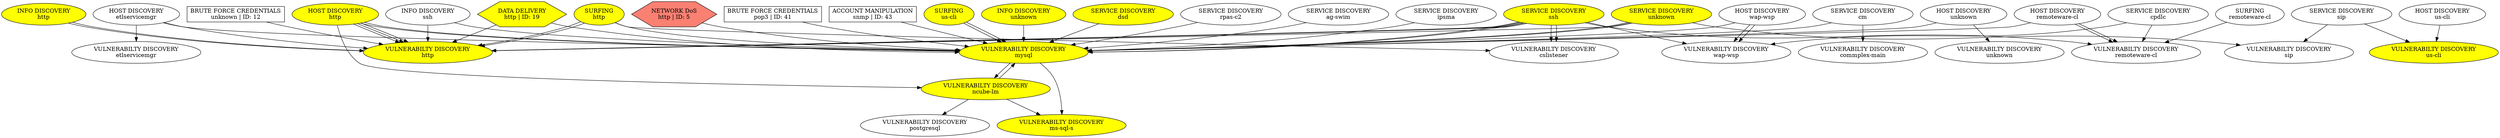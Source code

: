 digraph "" {
	"VULNERABILTY DISCOVERY
mysql"	[fillcolor=yellow,
		shape=oval,
		style=filled,
		tooltip="\"ET SCAN Suspicious inbound to mySQL port 3306
ET SCAN Suspicious inbound to MSSQL port 1433
ET SCAN Suspicious inbound to PostgreSQL \
port 5432
ET SCAN Nikto Web App Scan in Progress
ET SCAN Suspicious inbound to Oracle SQL port 1521
ET SCAN Suspicious inbound to \
mSQL port 4333\""];
	"VULNERABILTY DISCOVERY
ms-sql-s"	[fillcolor=yellow,
		shape=oval,
		style=filled,
		tooltip="\"ET SCAN Suspicious inbound to mySQL port 3306
ET SCAN Suspicious inbound to MSSQL port 1433
ET SCAN Suspicious inbound to PostgreSQL \
port 5432
ET SCAN Suspicious inbound to Oracle SQL port 1521
ET SCAN Suspicious inbound to mSQL port 4333\""];
	"VULNERABILTY DISCOVERY
mysql" -> "VULNERABILTY DISCOVERY
ms-sql-s"	[key=0,
		data="{'color': 'purple', 'fontcolor': '\"purple\"', 'label': '\"start_next: 03/11/18, 16:25:48\ngap: 979sec\nend_prev: 03/11/18, 16:09:29\"'}"];
	"VULNERABILTY DISCOVERY
ncube-lm"	[fillcolor=yellow,
		shape=oval,
		style=filled,
		tooltip="\"ET SCAN Suspicious inbound to mySQL port 3306
ET SCAN Suspicious inbound to Oracle SQL port 1521\""];
	"VULNERABILTY DISCOVERY
mysql" -> "VULNERABILTY DISCOVERY
ncube-lm"	[key=0,
		data="{'color': 'purple', 'fontcolor': '\"purple\"', 'label': '\"start_next: 03/11/18, 15:28:21\ngap: 4144sec\nend_prev: 03/11/18, 14:19:\
17\"'}"];
	"VULNERABILTY DISCOVERY
http"	[fillcolor=yellow,
		shape=oval,
		style=filled,
		tooltip="\"ET SCAN Suspicious inbound to mySQL port 3306
ET SCAN Suspicious inbound to MSSQL port 1433
ET SCAN Nikto Web App Scan in Progress
\
ET SCAN Suspicious inbound to PostgreSQL port 5432
ET SCAN Suspicious inbound to Oracle SQL port 1521
ET SCAN Suspicious inbound \
to mSQL port 4333\""];
	"VULNERABILTY DISCOVERY
ncube-lm" -> "VULNERABILTY DISCOVERY
mysql"	[key=0,
		data="{'color': 'purple', 'label': '<font color=\"purple\"> start_next: 03/11/18, 14:11:26<br/>gap: 494sec<br/>end_prev: 03/11/18, 14:03:\
12</font><br/><font color=\"purple\"><b>Attacker: 10.0.254.201</b></font>'}"];
	"VULNERABILTY DISCOVERY
ncube-lm" -> "VULNERABILTY DISCOVERY
ms-sql-s"	[key=0,
		data="{'color': 'purple', 'label': '<font color=\"purple\"> start_next: 03/11/18, 16:25:51<br/>gap: 860sec<br/>end_prev: 03/11/18, 16:11:\
32</font><br/><font color=\"purple\"><b>Attacker: 10.0.254.201</b></font>'}"];
	"VULNERABILTY DISCOVERY
postgresql"	[shape=oval,
		tooltip="\"ET SCAN Suspicious inbound to PostgreSQL port 5432
ET SCAN Suspicious inbound to MSSQL port 1433
ET SCAN Suspicious inbound to \
mSQL port 4333\""];
	"VULNERABILTY DISCOVERY
ncube-lm" -> "VULNERABILTY DISCOVERY
postgresql"	[key=0,
		data="{'color': 'purple', 'fontcolor': '\"purple\"', 'label': '\"start_next: 03/11/18, 15:57:59\ngap: 1782sec\nend_prev: 03/11/18, 15:28:\
17\"'}"];
	"VULNERABILTY DISCOVERY
cslistener"	[shape=oval,
		tooltip="\"ET SCAN Nikto Web App Scan in Progress\""];
	"VULNERABILTY DISCOVERY
remoteware-cl"	[shape=oval,
		tooltip="\"ET SCAN Nikto Web App Scan in Progress\""];
	"VULNERABILTY DISCOVERY
wap-wsp"	[shape=oval,
		tooltip="\"ET SCAN Nikto Web App Scan in Progress\""];
	"VULNERABILTY DISCOVERY
sip"	[shape=oval,
		tooltip="\"ET SCAN Nmap Scripting Engine User-Agent Detected (Nmap NSE)\""];
	"VULNERABILTY DISCOVERY
etlservicemgr"	[shape=oval,
		tooltip="\"ET SCAN Nikto Web App Scan in Progress\""];
	"VULNERABILTY DISCOVERY
commplex-main"	[shape=oval,
		tooltip="\"ET SCAN Nikto Web App Scan in Progress\""];
	"VULNERABILTY DISCOVERY
unknown"	[shape=oval,
		tooltip="\"ET SCAN Nikto Web App Scan in Progress\""];
	"VULNERABILTY DISCOVERY
us-cli"	[fillcolor=yellow,
		shape=oval,
		style=filled,
		tooltip="\"ET SCAN Nikto Web App Scan in Progress
ETPRO WEB_SERVER SQLMap Scan Tool User Agent
ET SCAN Sqlmap SQL Injection Scan\""];
	"HOST DISCOVERY
etlservicemgr"	[shape=oval,
		tooltip="\"ET SCAN Nmap Scripting Engine User-Agent Detected (Nmap Scripting Engine)
ET SCAN Possible Nmap User-Agent Observed\""];
	"HOST DISCOVERY
etlservicemgr" -> "VULNERABILTY DISCOVERY
mysql"	[key=0,
		data="{'color': 'purple', 'fontcolor': '\"purple\"', 'label': '\"start_next: 03/11/18, 19:52:42\ngap: 6924sec\nend_prev: 03/11/18, 17:57:\
18\"'}"];
	"HOST DISCOVERY
etlservicemgr" -> "VULNERABILTY DISCOVERY
http"	[key=0,
		data="{'color': 'maroon', 'fontcolor': '\"maroon\"', 'label': '\"start_next: 03/11/18, 20:57:22\ngap: 10245sec\nend_prev: 03/11/18, 18:06:\
37\"'}"];
	"HOST DISCOVERY
etlservicemgr" -> "VULNERABILTY DISCOVERY
etlservicemgr"	[key=0,
		data="{'color': 'darkgreen', 'fontcolor': '\"darkgreen\"', 'label': '\"start_next: 03/11/18, 15:05:19\ngap: 253sec\nend_prev: 03/11/18, 15:\
01:06\"'}"];
	"SERVICE DISCOVERY
sip"	[shape=oval,
		tooltip="\"ET SCAN NMAP SIP Version Detection Script Activity\""];
	"SERVICE DISCOVERY
sip" -> "VULNERABILTY DISCOVERY
sip"	[key=0,
		data="{'color': 'blue', 'fontcolor': '\"blue\"', 'label': '\"start_next: 03/11/18, 21:13:41\ngap: 55sec\nend_prev: 03/11/18, 21:12:45\"'}"];
	"SERVICE DISCOVERY
sip" -> "VULNERABILTY DISCOVERY
us-cli"	[key=0,
		data="{'color': 'purple', 'fontcolor': '\"purple\"', 'label': '\"start_next: 03/11/18, 15:29:20\ngap: 540sec\nend_prev: 03/11/18, 15:20:20\"'}"];
	"HOST DISCOVERY
us-cli"	[shape=oval,
		tooltip="\"ET SCAN Nmap Scripting Engine User-Agent Detected (Nmap Scripting Engine)
ET SCAN Possible Nmap User-Agent Observed\""];
	"HOST DISCOVERY
us-cli" -> "VULNERABILTY DISCOVERY
us-cli"	[key=0,
		data="{'color': 'darkgreen', 'fontcolor': '\"darkgreen\"', 'label': '\"start_next: 03/11/18, 14:57:23\ngap: 50sec\nend_prev: 03/11/18, 14:\
56:33\"'}"];
	"SERVICE DISCOVERY
unknown"	[fillcolor=yellow,
		shape=oval,
		style=filled,
		tooltip="\"ET SCAN Potential VNC Scan 5800-5820
ET SCAN Potential SSH Scan
GPL ICMP_INFO PING *NIX
ET SCAN Potential VNC Scan 5900-5920
ET \
SCAN NMAP OS Detection Probe\""];
	"SERVICE DISCOVERY
unknown" -> "VULNERABILTY DISCOVERY
mysql"	[key=0,
		data="{'color': 'maroon', 'fontcolor': '\"maroon\"', 'label': '\"start_next: 03/11/18, 17:08:52\ngap: 0sec\nend_prev: 03/11/18, 17:08:52\"'}"];
	"SERVICE DISCOVERY
unknown" -> "VULNERABILTY DISCOVERY
mysql"	[key=1,
		data="{'color': 'purple', 'fontcolor': '\"purple\"', 'label': '\"start_next: 03/11/18, 21:12:41\ngap: 3879sec\nend_prev: 03/11/18, 20:08:\
01\"'}"];
	"SERVICE DISCOVERY
unknown" -> "VULNERABILTY DISCOVERY
http"	[key=0,
		data="{'color': 'darkgreen', 'fontcolor': '\"darkgreen\"', 'label': '\"start_next: 03/11/18, 22:30:13\ngap: 17172sec\nend_prev: 03/11/18, \
17:44:01\"'}"];
	"SERVICE DISCOVERY
unknown" -> "VULNERABILTY DISCOVERY
sip"	[key=0,
		data="{'color': 'blue', 'fontcolor': '\"blue\"', 'label': '\"start_next: 03/11/18, 17:54:27\ngap: 879sec\nend_prev: 03/11/18, 17:39:47\"'}"];
	"HOST DISCOVERY
http"	[fillcolor=yellow,
		shape=oval,
		style=filled,
		tooltip="\"ET SCAN Nmap Scripting Engine User-Agent Detected (Nmap Scripting Engine)
ET SCAN Possible Nmap User-Agent Observed\""];
	"HOST DISCOVERY
http" -> "VULNERABILTY DISCOVERY
mysql"	[key=0,
		data="{'color': 'magenta', 'fontcolor': '\"magenta\"', 'label': '\"start_next: 03/11/18, 14:52:47\ngap: 940sec\nend_prev: 03/11/18, 14:37:\
07\"'}"];
	"HOST DISCOVERY
http" -> "VULNERABILTY DISCOVERY
mysql"	[key=1,
		data="{'color': 'magenta', 'fontcolor': '\"magenta\"', 'label': '\"start_next: 03/11/18, 14:52:47\ngap: 940sec\nend_prev: 03/11/18, 14:37:\
07\"'}"];
	"HOST DISCOVERY
http" -> "VULNERABILTY DISCOVERY
http"	[key=0,
		data="{'color': 'darkgreen', 'fontcolor': '\"maroon\"', 'label': '<font color=\"darkgreen\"> start_next: 03/11/18, 14:42:24<br/>gap: 2sec<\
br/>end_prev: 03/11/18, 14:42:22</font><br/><font color=\"darkgreen\"><b>Attacker: 10.0.254.201</b></font>'}"];
	"HOST DISCOVERY
http" -> "VULNERABILTY DISCOVERY
http"	[key=1,
		data="{'color': 'darkgreen', 'label': '<font color=\"darkgreen\"> start_next: 03/11/18, 17:37:52<br/>gap: 4sec<br/>end_prev: 03/11/18, 17:\
37:48</font><br/><font color=\"darkgreen\"><b>Attacker: 10.0.254.204</b></font>'}"];
	"HOST DISCOVERY
http" -> "VULNERABILTY DISCOVERY
http"	[key=2,
		data="{'color': 'purple', 'fontcolor': '\"purple\"', 'label': '\"start_next: 03/11/18, 14:56:54\ngap: 1717sec\nend_prev: 03/11/18, 14:28:\
17\"'}"];
	"HOST DISCOVERY
http" -> "VULNERABILTY DISCOVERY
ncube-lm"	[key=0,
		data="{'color': 'maroon', 'fontcolor': '\"maroon\"', 'label': '\"start_next: 03/11/18, 18:55:37\ngap: 2941sec\nend_prev: 03/11/18, 18:06:\
36\"'}"];
	"DATA DELIVERY
http | ID: 19"	[fillcolor=yellow,
		shape=hexagon,
		style=filled,
		tooltip="\"ET WEB_SPECIFIC_APPS PHP-Paid4Mail RFI attempt 
ET WEB_SPECIFIC_APPS Possible eFront database.php Remote File Inclusion Attempt
\
ET WEB_SPECIFIC_APPS MAXcms fm_includes_special Parameter Remote File Inclusion Attempt
ET WEB_SPECIFIC_APPS PHP Aardvark Topsites \
PHP CONFIG PATH Remote File Include Attempt
ET WEB_SPECIFIC_APPS Possible Mambo/Joomla! com_koesubmit Component 'koesubmit.php' \
Remote File Inclusion Attempt
ET WEB_SPECIFIC_APPS SERWeb load_lang.php configdir Parameter Remote File Inclusion
ET WEB_SPECIFIC_\
APPS TECHNOTE shop_this_skin_path Parameter Remote File Inclusion
ET WEB_SPECIFIC_APPS p-Table for WordPress wptable-tinymce.php \
ABSPATH Parameter RFI Attempt
ET WEB_SPECIFIC_APPS ProjectButler RFI attempt 
ET WEB_SPECIFIC_APPS PHPOF DB_AdoDB.Class.PHP PHPOF_\
INCLUDE_PATH parameter Remote File Inclusion
ET WEB_SPECIFIC_APPS SAPID get_infochannel.inc.php Remote File inclusion Attempt
ET \
WEB_SPECIFIC_APPS Joomla Onguma Time Sheet Component onguma.class.php mosConfig_absolute_path Parameter Remote File Inclusion
ET \
WEB_SPECIFIC_APPS phptraverse mp3_id.php GLOBALS Parameter Remote File Inclusion Attempt
ET WEB_SPECIFIC_APPS Sisplet CMS komentar.php \
site_path Parameter Remote File Inclusion Attempt
ET WEB_SPECIFIC_APPS SERWeb main_prepend.php functionsdir Parameter Remote File \
Inclusion
ET WEB_SPECIFIC_APPS Mambo Component com_smf smf.php Remote File Inclusion Attempt
ET WEB_SPECIFIC_APPS OpenX phpAdsNew \
phpAds_geoPlugin Parameter Remote File Inclusion Attempt
ET WEB_SPECIFIC_APPS Enthusiast path parameter Remote File Inclusion
ET \
WEB_SPECIFIC_APPS ProdLer prodler.class.php sPath Parameter Remote File Inclusion Attempt
ET WEB_SPECIFIC_APPS PHP Classifieds class.phpmailer.php \
lang_path Parameter Remote File Inclusion Attempt
ET WEB_SPECIFIC_APPS Joomla Simple RSS Reader admin.rssreader.php mosConfig_live_\
site Parameter Remote File Inclusion
ET WEB_SPECIFIC_APPS Possible OpenSiteAdmin pageHeader.php Remote File Inclusion Attempt
ET \
WEB_SPECIFIC_APPS phpSkelSite theme parameter remote file inclusion
ET WEB_SPECIFIC_APPS PointComma pctemplate.php pcConfig Parameter \
Remote File Inclusion Attempt
ET WEB_SPECIFIC_APPS phPortal gunaysoft.php icerikyolu Parameter Remote File Inclusion
ET WEB_SPECIFIC_\
APPS OBOphiX fonctions_racine.php chemin_lib parameter Remote File Inclusion Attempt
ET WEB_SPECIFIC_APPS PHP phpMyAgenda rootagenda \
Remote File Include Attempt
ET WEB_SPECIFIC_APPS Ve-EDIT edit_htmlarea.php highlighter Parameter Remote File Inclusion
ET WEB_SPECIFIC_\
APPS MODx CMS snippet.reflect.php reflect_base Remote File Inclusion
ET WEB_SPECIFIC_APPS phPortal gunaysoft.php sayfaid Parameter \
Remote File Inclusion
ET WEB_SPECIFIC_APPS YapBB class_yapbbcooker.php cfgIncludeDirectory Parameter Remote File Inclusion\""];
	"DATA DELIVERY
http | ID: 19" -> "VULNERABILTY DISCOVERY
mysql"	[key=0,
		data="{'color': 'blue', 'fontcolor': '\"blue\"', 'label': '<font color=\"blue\"> start_next: 03/11/18, 14:39:43<br/>gap: 397sec<br/>end_prev: \
03/11/18, 14:33:06</font><br/><font color=\"blue\"><b>Attacker: 10.0.254.203</b></font>'}"];
	"DATA DELIVERY
http | ID: 19" -> "VULNERABILTY DISCOVERY
http"	[key=0,
		data="{'color': 'purple', 'fontcolor': '\"purple\"', 'label': '<font color=\"purple\"> start_next: 03/11/18, 21:22:29<br/>gap: 23128sec<br/>\
end_prev: 03/11/18, 14:57:01</font><br/><font color=\"purple\"><b>Attacker: 10.0.254.203</b></font>'}"];
	"INFO DISCOVERY
http"	[fillcolor=yellow,
		shape=oval,
		style=filled,
		tooltip="\"GPL WEB_SERVER viewcode access
GPL WEB_SERVER .htaccess access
GPL WEB_SERVER writeto.cnf access
GPL WEB_SERVER iisadmin access
\
ET WEB_SERVER PHP Easteregg Information-Disclosure (funny-logo)
ET WEB_SPECIFIC_APPS Request to Wordpress W3TC Plug-in dbcache Directory
\
GPL WEB_SERVER services.cnf access
ET WEB_SERVER PHP Easteregg Information-Disclosure (zend-logo)
GPL EXPLOIT unicode directory \
traversal attempt
ET WEB_SERVER PHP Easteregg Information-Disclosure (php-logo)
GPL WEB_SERVER service.cnf access
GPL EXPLOIT iisadmpwd \
attempt
ET WEB_SERVER PHP SESSION SuperGlobal in URI
GPL WEB_SERVER /~root access
GPL WEB_SERVER authors.pwd access
ET WEB_SERVER \
PHP ENV SuperGlobal in URI
GPL EXPLOIT .cnf access
ET POLICY Proxy TRACE Request - inbound
GPL WEB_SERVER .htpasswd access
GPL WEB_\
SERVER global.asa access
ET WEB_SERVER PHP SERVER SuperGlobal in URI
GPL EXPLOIT fpcount access
GPL WEB_SERVER globals.pl access
\
GPL WEB_SERVER 403 Forbidden
GPL WEB_SERVER service.pwd
GPL EXPLOIT ISAPI .idq attempt
ET WEB_SERVER PHP Easteregg Information-Disclosure (\
phpinfo)
GPL WEB_SERVER printenv access
GPL WEB_SERVER author.exe access
GPL EXPLOIT iissamples access
GPL EXPLOIT .htr access
ET \
WEB_SERVER PHP REQUEST SuperGlobal in URI\""];
	"INFO DISCOVERY
http" -> "VULNERABILTY DISCOVERY
http"	[key=0,
		data="{'color': 'maroon', 'fontcolor': '\"maroon\"', 'label': '\"start_next: 03/11/18, 19:21:27\ngap: -9sec\nend_prev: 03/11/18, 19:21:35\"'}"];
	"INFO DISCOVERY
http" -> "VULNERABILTY DISCOVERY
http"	[key=1,
		data="{'color': 'darkgreen', 'fontcolor': '\"darkgreen\"', 'label': '\"start_next: 03/11/18, 22:31:05\ngap: -28sec\nend_prev: 03/11/18, 22:\
31:33\"'}"];
	"SERVICE DISCOVERY
ssh"	[fillcolor=yellow,
		shape=oval,
		style=filled,
		tooltip="\"ET SCAN Potential SSH Scan\""];
	"SERVICE DISCOVERY
ssh" -> "VULNERABILTY DISCOVERY
mysql"	[key=0,
		data="{'color': 'blue', 'fontcolor': '\"blue\"', 'label': '\"start_next: 03/11/18, 14:17:06\ngap: 796sec\nend_prev: 03/11/18, 14:03:50\"'}"];
	"SERVICE DISCOVERY
ssh" -> "VULNERABILTY DISCOVERY
mysql"	[key=1,
		data="{'color': 'blue', 'fontcolor': '\"purple\"', 'label': '<font color=\"blue\"> start_next: 03/11/18, 17:13:59<br/>gap: 7610sec<br/>end_\
prev: 03/11/18, 15:07:09</font><br/><font color=\"blue\"><b>Attacker: 10.0.254.202</b></font>'}"];
	"SERVICE DISCOVERY
ssh" -> "VULNERABILTY DISCOVERY
http"	[key=0,
		data="{'color': 'purple', 'fontcolor': '\"maroon\"', 'label': '<font color=\"purple\"> start_next: 03/11/18, 17:42:48<br/>gap: 11502sec<br/>\
end_prev: 03/11/18, 14:31:06</font><br/><font color=\"purple\"><b>Attacker: 10.0.254.203</b></font>'}"];
	"SERVICE DISCOVERY
ssh" -> "VULNERABILTY DISCOVERY
http"	[key=1,
		data="{'color': 'maroon', 'fontcolor': '\"maroon\"', 'label': '\"start_next: 03/11/18, 21:44:35\ngap: -776sec\nend_prev: 03/11/18, 21:57:\
31\"'}"];
	"SERVICE DISCOVERY
ssh" -> "VULNERABILTY DISCOVERY
http"	[key=2,
		data="{'color': 'maroon', 'fontcolor': '\"maroon\"', 'label': '\"start_next: 03/11/18, 22:42:32\ngap: -6sec\nend_prev: 03/11/18, 22:42:38\"'}"];
	"SERVICE DISCOVERY
ssh" -> "VULNERABILTY DISCOVERY
cslistener"	[key=0,
		data="{'color': 'maroon', 'fontcolor': '\"maroon\"', 'label': '\"start_next: 03/11/18, 21:37:07\ngap: 212sec\nend_prev: 03/11/18, 21:33:35\"'}"];
	"SERVICE DISCOVERY
ssh" -> "VULNERABILTY DISCOVERY
cslistener"	[key=1,
		data="{'color': 'maroon', 'fontcolor': '\"maroon\"', 'label': '\"start_next: 03/11/18, 22:39:49\ngap: 368sec\nend_prev: 03/11/18, 22:33:41\"'}"];
	"SERVICE DISCOVERY
ssh" -> "VULNERABILTY DISCOVERY
remoteware-cl"	[key=0,
		data="{'color': 'maroon', 'fontcolor': '\"maroon\"', 'label': '\"start_next: 03/11/18, 21:03:29\ngap: 455sec\nend_prev: 03/11/18, 20:55:54\"'}"];
	"SERVICE DISCOVERY
ssh" -> "VULNERABILTY DISCOVERY
wap-wsp"	[key=0,
		data="{'color': 'maroon', 'fontcolor': '\"maroon\"', 'label': '\"start_next: 03/11/18, 21:09:49\ngap: 334sec\nend_prev: 03/11/18, 21:04:15\"'}"];
	"INFO DISCOVERY
ssh"	[shape=oval,
		tooltip="\"ET INFO NetSSH SSH Version String Hardcoded in Metasploit\""];
	"INFO DISCOVERY
ssh" -> "VULNERABILTY DISCOVERY
mysql"	[key=0,
		data="{'color': 'maroon', 'fontcolor': '\"maroon\"', 'label': '\"start_next: 03/11/18, 20:29:53\ngap: 781sec\nend_prev: 03/11/18, 20:16:52\"'}"];
	"INFO DISCOVERY
ssh" -> "VULNERABILTY DISCOVERY
http"	[key=0,
		data="{'color': 'maroon', 'fontcolor': '\"maroon\"', 'label': '\"start_next: 03/11/18, 20:53:37\ngap: 801sec\nend_prev: 03/11/18, 20:40:17\"'}"];
	"SURFING
http"	[fillcolor=yellow,
		shape=oval,
		style=filled,
		tooltip="\"ET WEB_SERVER WEB-PHP phpinfo access\""];
	"SURFING
http" -> "VULNERABILTY DISCOVERY
mysql"	[key=0,
		data="{'color': 'orange', 'label': '<font color=\"orange\"> start_next: 03/11/18, 15:55:13<br/>gap: 3129sec<br/>end_prev: 03/11/18, 15:03:\
04</font><br/><font color=\"orange\"><b>Attacker: 10.0.254.201</b></font>'}"];
	"SURFING
http" -> "VULNERABILTY DISCOVERY
http"	[key=0,
		data="{'color': 'magenta', 'fontcolor': '\"magenta\"', 'label': '\"start_next: 03/11/18, 15:16:52\ngap: 459sec\nend_prev: 03/11/18, 15:09:\
14\"'}"];
	"SURFING
http" -> "VULNERABILTY DISCOVERY
http"	[key=1,
		data="{'color': 'magenta', 'fontcolor': '\"magenta\"', 'label': '\"start_next: 03/11/18, 22:55:10\ngap: -8sec\nend_prev: 03/11/18, 22:55:\
19\"'}"];
	"SURFING
http" -> "VULNERABILTY DISCOVERY
cslistener"	[key=0,
		data="{'color': 'purple', 'fontcolor': '\"purple\"', 'label': '\"start_next: 03/11/18, 15:17:39\ngap: 418sec\nend_prev: 03/11/18, 15:10:41\"'}"];
	"BRUTE FORCE CREDENTIALS
unknown | ID: 12"	[shape=box,
		tooltip="\"ET SCAN Rapid IMAP Connections - Possible Brute Force Attack
ET SCAN Rapid POP3 Connections - Possible Brute Force Attack
ET SCAN \
Rapid IMAPS Connections - Possible Brute Force Attack
ET SCAN Rapid POP3S Connections - Possible Brute Force Attack\""];
	"BRUTE FORCE CREDENTIALS
unknown | ID: 12" -> "VULNERABILTY DISCOVERY
http"	[key=0,
		data="{'color': 'maroon', 'fontcolor': '\"maroon\"', 'label': '\"start_next: 03/11/18, 21:02:14\ngap: 163sec\nend_prev: 03/11/18, 20:59:31\"'}"];
	"SERVICE DISCOVERY
cm"	[shape=oval,
		tooltip="\"ET SCAN Potential VNC Scan 5900-5920
ET SCAN NMAP SIP Version Detection Script Activity
ET SCAN Potential VNC Scan 5800-5820\""];
	"SERVICE DISCOVERY
cm" -> "VULNERABILTY DISCOVERY
mysql"	[key=0,
		data="{'color': 'maroon', 'fontcolor': '\"maroon\"', 'label': '\"start_next: 03/11/18, 17:40:00\ngap: 1868sec\nend_prev: 03/11/18, 17:08:\
52\"'}"];
	"SERVICE DISCOVERY
cm" -> "VULNERABILTY DISCOVERY
commplex-main"	[key=0,
		data="{'color': 'blue', 'fontcolor': '\"blue\"', 'label': '\"start_next: 03/11/18, 17:50:22\ngap: 451sec\nend_prev: 03/11/18, 17:42:51\"'}"];
	"SERVICE DISCOVERY
cpdlc"	[shape=oval,
		tooltip="\"ET SCAN Potential VNC Scan 5900-5920
ET SCAN Potential VNC Scan 5800-5820\""];
	"SERVICE DISCOVERY
cpdlc" -> "VULNERABILTY DISCOVERY
remoteware-cl"	[key=0,
		data="{'color': 'maroon', 'fontcolor': '\"maroon\"', 'label': '\"start_next: 03/11/18, 19:26:10\ngap: 17405sec\nend_prev: 03/11/18, 14:36:\
05\"'}"];
	"SERVICE DISCOVERY
cpdlc" -> "VULNERABILTY DISCOVERY
wap-wsp"	[key=0,
		data="{'color': 'maroon', 'fontcolor': '\"maroon\"', 'label': '\"start_next: 03/11/18, 19:22:02\ngap: 17157sec\nend_prev: 03/11/18, 14:36:\
05\"'}"];
	"HOST DISCOVERY
remoteware-cl"	[shape=oval,
		tooltip="\"ET SCAN Nmap Scripting Engine User-Agent Detected (Nmap Scripting Engine)
ET SCAN Possible Nmap User-Agent Observed\""];
	"HOST DISCOVERY
remoteware-cl" -> "VULNERABILTY DISCOVERY
mysql"	[key=0,
		data="{'color': 'blue', 'fontcolor': '\"blue\"', 'label': '\"start_next: 03/11/18, 14:41:20\ngap: 1107sec\nend_prev: 03/11/18, 14:22:53\"'}"];
	"HOST DISCOVERY
remoteware-cl" -> "VULNERABILTY DISCOVERY
remoteware-cl"	[key=0,
		data="{'color': 'darkgreen', 'fontcolor': '\"darkgreen\"', 'label': '\"start_next: 03/11/18, 15:05:40\ngap: 275sec\nend_prev: 03/11/18, 15:\
01:05\"'}"];
	"HOST DISCOVERY
remoteware-cl" -> "VULNERABILTY DISCOVERY
remoteware-cl"	[key=1,
		data="{'color': 'darkgreen', 'fontcolor': '\"darkgreen\"', 'label': '\"start_next: 03/11/18, 18:07:26\ngap: 467sec\nend_prev: 03/11/18, 17:\
59:40\"'}"];
	"SURFING
remoteware-cl"	[shape=oval,
		tooltip="\"ET WEB_SERVER WEB-PHP phpinfo access\""];
	"SURFING
remoteware-cl" -> "VULNERABILTY DISCOVERY
remoteware-cl"	[key=0,
		data="{'color': 'magenta', 'fontcolor': '\"magenta\"', 'label': '\"start_next: 03/11/18, 15:48:19\ngap: -540sec\nend_prev: 03/11/18, 15:57:\
18\"'}"];
	"INFO DISCOVERY
unknown"	[fillcolor=yellow,
		shape=oval,
		style=filled,
		tooltip="\"GPL WEB_SERVER 403 Forbidden\""];
	"INFO DISCOVERY
unknown" -> "VULNERABILTY DISCOVERY
mysql"	[key=0,
		data="{'color': 'purple', 'label': '<font color=\"purple\"> start_next: 03/11/18, 15:53:27<br/>gap: 575sec<br/>end_prev: 03/11/18, 15:43:\
52</font><br/><font color=\"purple\"><b>Attacker: 10.0.254.201</b></font>'}"];
	"SERVICE DISCOVERY
dsd"	[fillcolor=yellow,
		shape=oval,
		style=filled,
		tooltip="\"ET SCAN Potential VNC Scan 5900-5920
ET SCAN Potential VNC Scan 5800-5820\""];
	"SERVICE DISCOVERY
dsd" -> "VULNERABILTY DISCOVERY
mysql"	[key=0,
		data="{'color': 'maroon', 'fontcolor': '\"maroon\"', 'label': '\"start_next: 03/11/18, 14:18:41\ngap: 1052sec\nend_prev: 03/11/18, 14:01:\
09\"'}"];
	"SERVICE DISCOVERY
rpas-c2"	[shape=oval,
		tooltip="\"ET SCAN Potential VNC Scan 5900-5920
ET SCAN Potential VNC Scan 5800-5820\""];
	"SERVICE DISCOVERY
rpas-c2" -> "VULNERABILTY DISCOVERY
mysql"	[key=0,
		data="{'color': 'blue', 'fontcolor': '\"blue\"', 'label': '\"start_next: 03/11/18, 17:42:51\ngap: 1831sec\nend_prev: 03/11/18, 17:12:19\"'}"];
	"SERVICE DISCOVERY
ag-swim"	[shape=oval,
		tooltip="\"ET SCAN Potential VNC Scan 5900-5920
ET SCAN Potential VNC Scan 5800-5820\""];
	"SERVICE DISCOVERY
ag-swim" -> "VULNERABILTY DISCOVERY
mysql"	[key=0,
		data="{'color': 'magenta', 'fontcolor': '\"magenta\"', 'label': '\"start_next: 03/11/18, 14:54:30\ngap: 745sec\nend_prev: 03/11/18, 14:42:\
06\"'}"];
	"SERVICE DISCOVERY
ipsma"	[shape=oval,
		tooltip="\"ET SCAN Potential VNC Scan 5900-5920
ET SCAN Potential VNC Scan 5800-5820\""];
	"SERVICE DISCOVERY
ipsma" -> "VULNERABILTY DISCOVERY
mysql"	[key=0,
		data="{'color': 'magenta', 'fontcolor': '\"magenta\"', 'label': '\"start_next: 03/11/18, 21:41:45\ngap: 2024sec\nend_prev: 03/11/18, 21:08:\
01\"'}"];
	"NETWORK DoS
http | ID: 5"	[fillcolor=salmon,
		shape=hexagon,
		style=filled,
		tooltip="\"ET WEB_SERVER Possible Cherokee Web Server GET AUX Request Denial Of Service Attempt\""];
	"NETWORK DoS
http | ID: 5" -> "VULNERABILTY DISCOVERY
mysql"	[key=0,
		data="{'color': 'purple', 'fontcolor': '\"purple\"', 'label': '\"start_next: 03/11/18, 17:44:50\ngap: 762sec\nend_prev: 03/11/18, 17:32:08\"'}"];
	"BRUTE FORCE CREDENTIALS
pop3 | ID: 41"	[shape=box,
		tooltip="\"ET SCAN Rapid POP3 Connections - Possible Brute Force Attack\""];
	"BRUTE FORCE CREDENTIALS
pop3 | ID: 41" -> "VULNERABILTY DISCOVERY
mysql"	[key=0,
		data="{'color': 'blue', 'fontcolor': '\"blue\"', 'label': '\"start_next: 03/11/18, 20:32:58\ngap: 6108sec\nend_prev: 03/11/18, 18:51:10\"'}"];
	"ACCOUNT MANIPULATION
snmp | ID: 43"	[shape=box,
		tooltip="\"GPL SNMP public access udp\""];
	"ACCOUNT MANIPULATION
snmp | ID: 43" -> "VULNERABILTY DISCOVERY
mysql"	[key=0,
		data="{'color': 'blue', 'fontcolor': '\"blue\"', 'label': '\"start_next: 03/11/18, 21:00:29\ngap: 8900sec\nend_prev: 03/11/18, 18:32:09\"'}"];
	"HOST DISCOVERY
unknown"	[shape=oval,
		tooltip="\"ET SCAN Nmap Scripting Engine User-Agent Detected (Nmap Scripting Engine)
ET SCAN Possible Nmap User-Agent Observed\""];
	"HOST DISCOVERY
unknown" -> "VULNERABILTY DISCOVERY
mysql"	[key=0,
		data="{'color': 'orange', 'fontcolor': '\"orange\"', 'label': '\"start_next: 03/11/18, 14:20:54\ngap: 806sec\nend_prev: 03/11/18, 14:07:28\"'}"];
	"HOST DISCOVERY
unknown" -> "VULNERABILTY DISCOVERY
unknown"	[key=0,
		data="{'color': 'darkgreen', 'fontcolor': '\"darkgreen\"', 'label': '\"start_next: 03/11/18, 15:05:56\ngap: 290sec\nend_prev: 03/11/18, 15:\
01:06\"'}"];
	"HOST DISCOVERY
wap-wsp"	[shape=oval,
		tooltip="\"ET SCAN Nmap Scripting Engine User-Agent Detected (Nmap Scripting Engine)
ET SCAN Possible Nmap User-Agent Observed\""];
	"HOST DISCOVERY
wap-wsp" -> "VULNERABILTY DISCOVERY
mysql"	[key=0,
		data="{'color': 'blue', 'fontcolor': '\"blue\"', 'label': '\"start_next: 03/11/18, 14:44:18\ngap: 1364sec\nend_prev: 03/11/18, 14:21:34\"'}"];
	"HOST DISCOVERY
wap-wsp" -> "VULNERABILTY DISCOVERY
wap-wsp"	[key=0,
		data="{'color': 'darkgreen', 'fontcolor': '\"darkgreen\"', 'label': '\"start_next: 03/11/18, 15:05:26\ngap: 260sec\nend_prev: 03/11/18, 15:\
01:06\"'}"];
	"HOST DISCOVERY
wap-wsp" -> "VULNERABILTY DISCOVERY
wap-wsp"	[key=1,
		data="{'color': 'darkgreen', 'fontcolor': '\"darkgreen\"', 'label': '\"start_next: 03/11/18, 18:07:13\ngap: 454sec\nend_prev: 03/11/18, 17:\
59:40\"'}"];
	"SURFING
us-cli"	[fillcolor=yellow,
		shape=oval,
		style=filled,
		tooltip="\"ET WEB_SERVER WEB-PHP phpinfo access\""];
	"SURFING
us-cli" -> "VULNERABILTY DISCOVERY
mysql"	[key=0,
		data="{'color': 'blue', 'fontcolor': '\"maroon\"', 'label': '<font color=\"blue\"> start_next: 03/11/18, 17:33:01<br/>gap: 8106sec<br/>end_\
prev: 03/11/18, 15:17:55</font><br/><font color=\"blue\"><b>Attacker: 10.0.254.203</b></font>'}"];
	"SURFING
us-cli" -> "VULNERABILTY DISCOVERY
mysql"	[key=1,
		data="{'color': 'blue', 'fontcolor': '\"blue\"', 'label': '\"start_next: 03/11/18, 17:33:01\ngap: 8106sec\nend_prev: 03/11/18, 15:17:55\"'}"];
}
